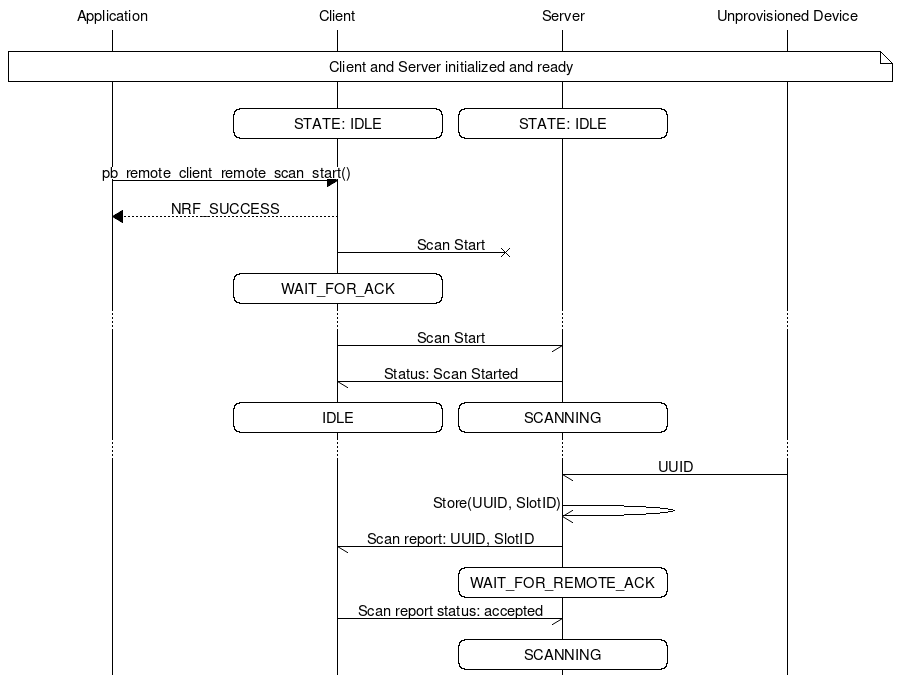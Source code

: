 msc {
    hscale="1.5";
    a[label="Application"], Client, Server, c[label="Unprovisioned Device"];

    |||;
    a note c [label=" Client and Server initialized and ready "];
    |||;

    Client rbox Client [label="STATE: IDLE"],
    Server rbox Server [label="STATE: IDLE"];
    |||;

    a => Client [label="pb_remote_client_remote_scan_start()"];
    a << Client [label="NRF_SUCCESS"];

    Client -x Server [label="Scan Start"];
    Client rbox Client [label="WAIT_FOR_ACK"];
    ...;
    Client -> Server [label="Scan Start"];
    Client <- Server [label="Status: Scan Started"];
    Client rbox Client [label="IDLE"],
    Server rbox Server [label="SCANNING"];
    ...;
    c -> Server [label="UUID"];
    Server =>> Server [label="Store(UUID, SlotID)"];
    Client <- Server [label="Scan report: UUID, SlotID"];
    Server rbox Server [label="WAIT_FOR_REMOTE_ACK"];
    Client -> Server [label="Scan report status: accepted"];
    Server rbox Server [label="SCANNING"];
}